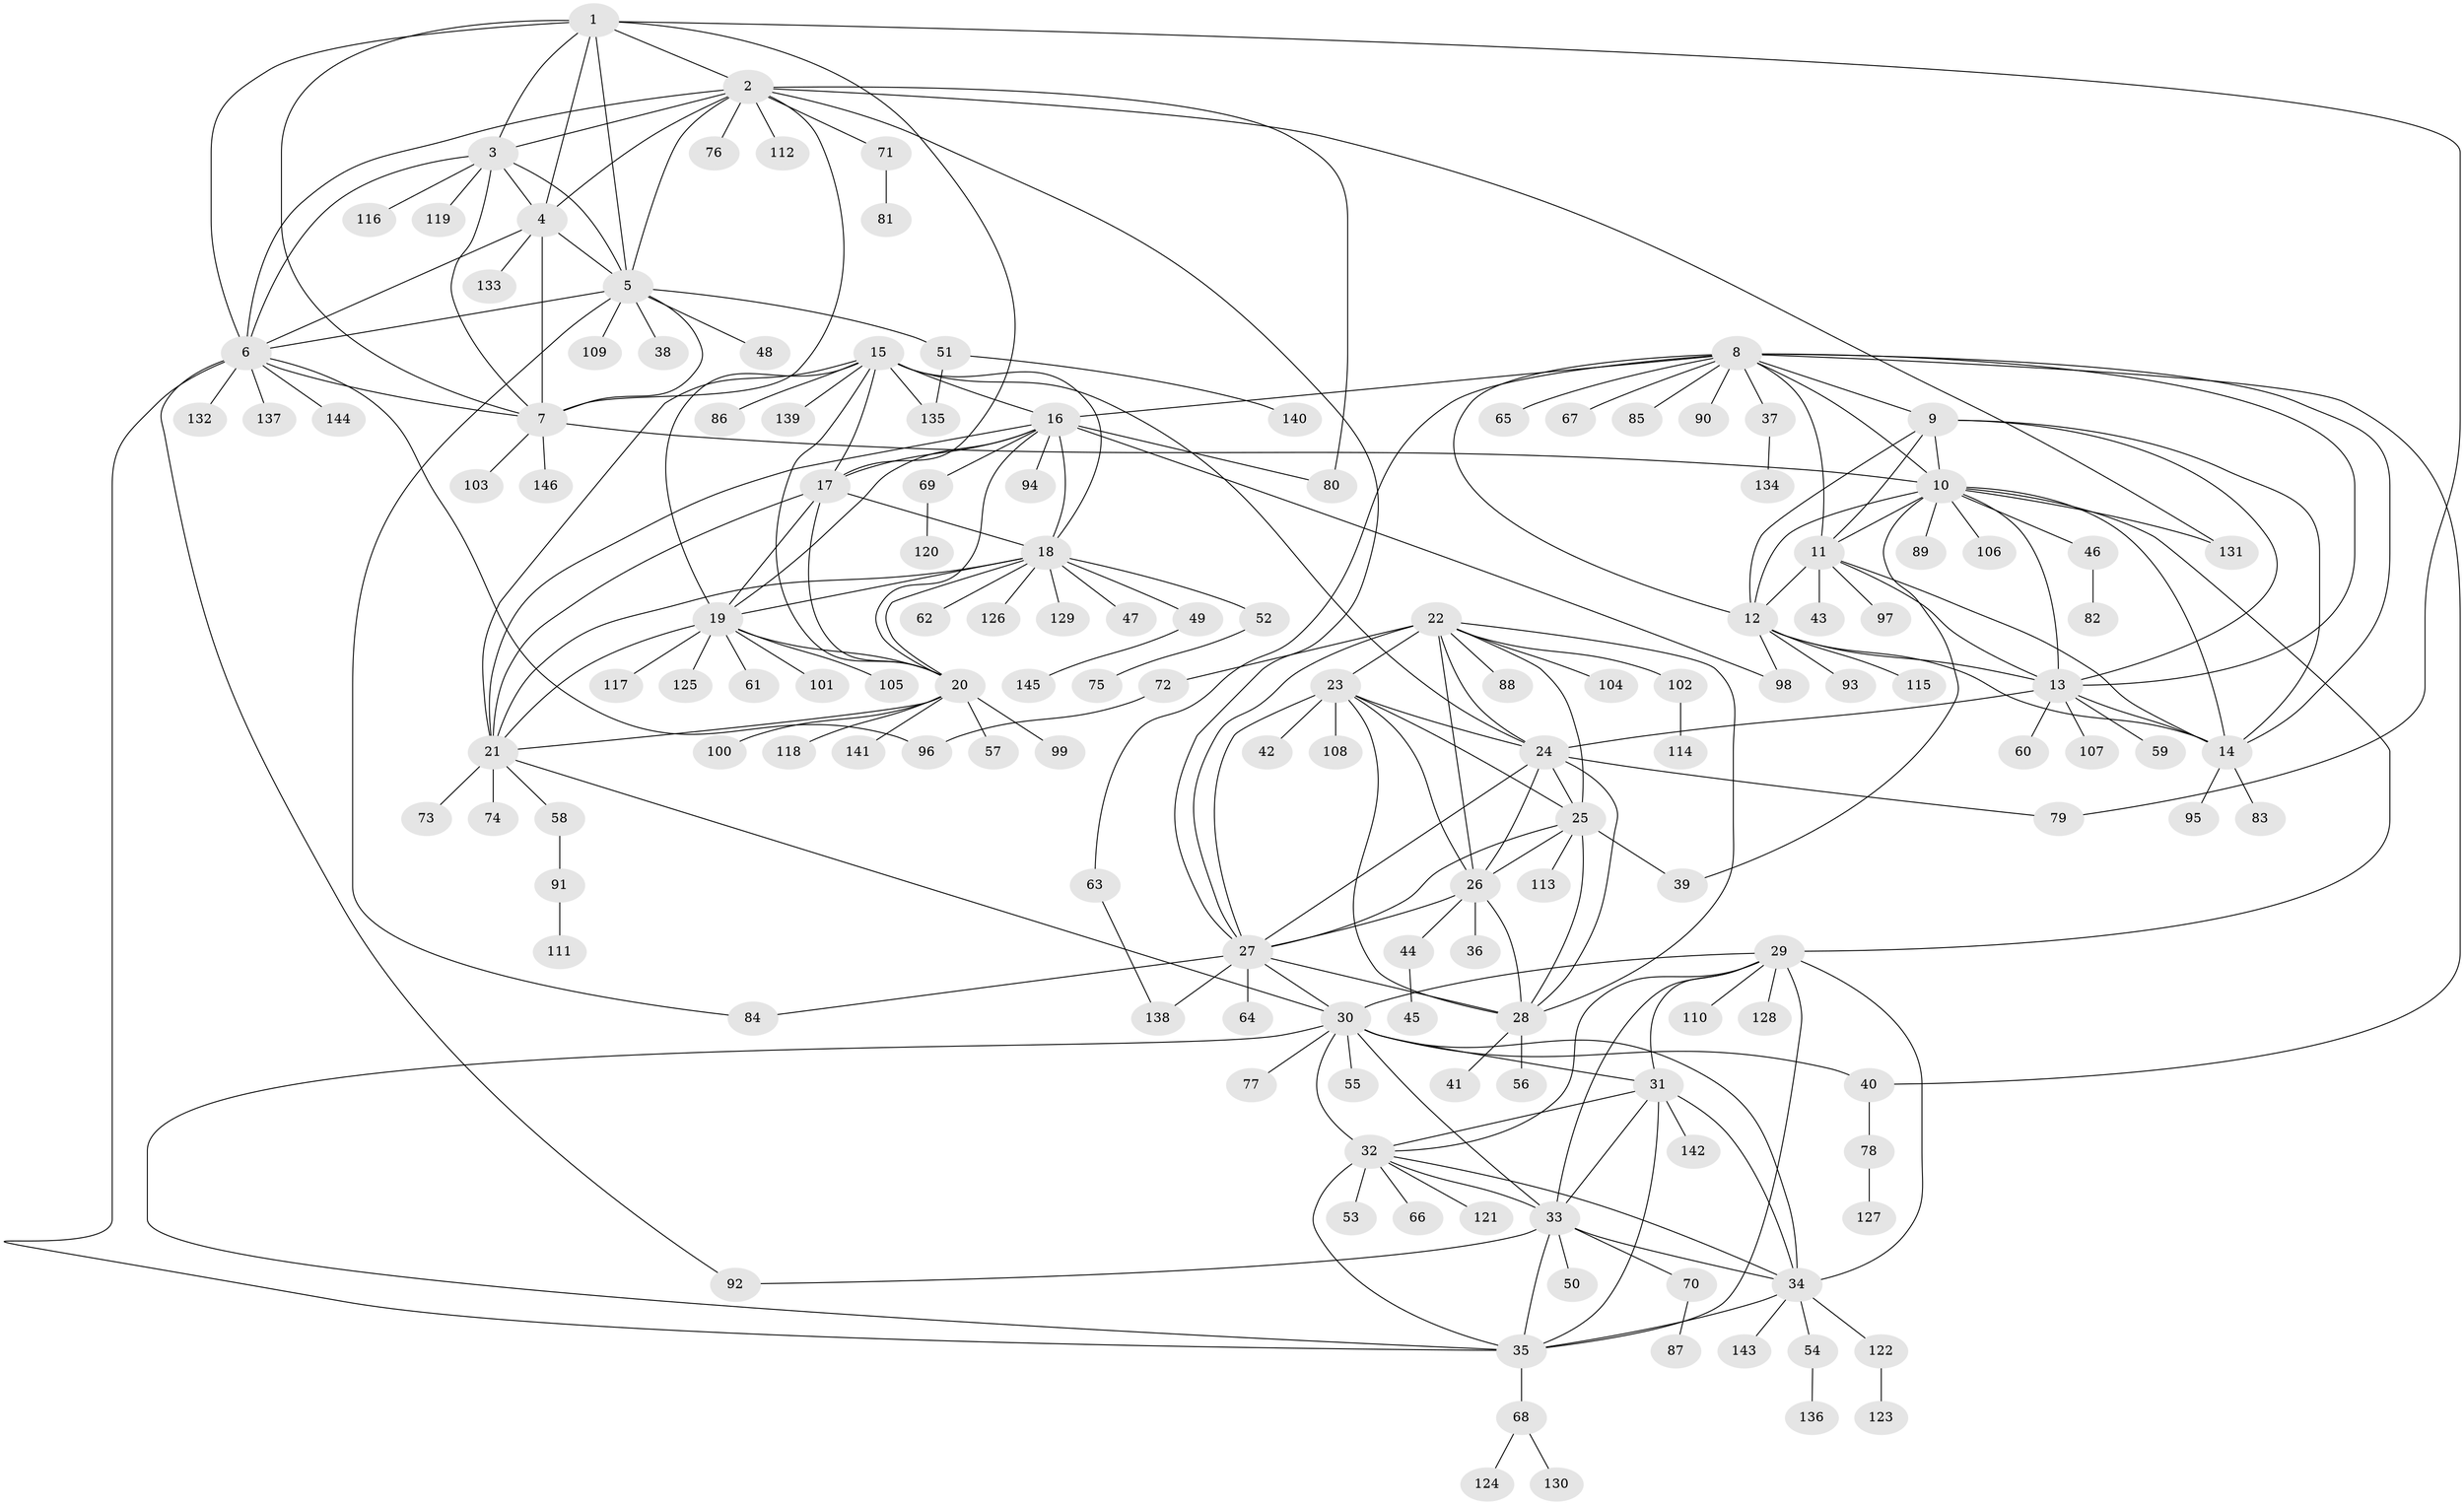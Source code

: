// Generated by graph-tools (version 1.1) at 2025/37/03/09/25 02:37:41]
// undirected, 146 vertices, 237 edges
graph export_dot {
graph [start="1"]
  node [color=gray90,style=filled];
  1;
  2;
  3;
  4;
  5;
  6;
  7;
  8;
  9;
  10;
  11;
  12;
  13;
  14;
  15;
  16;
  17;
  18;
  19;
  20;
  21;
  22;
  23;
  24;
  25;
  26;
  27;
  28;
  29;
  30;
  31;
  32;
  33;
  34;
  35;
  36;
  37;
  38;
  39;
  40;
  41;
  42;
  43;
  44;
  45;
  46;
  47;
  48;
  49;
  50;
  51;
  52;
  53;
  54;
  55;
  56;
  57;
  58;
  59;
  60;
  61;
  62;
  63;
  64;
  65;
  66;
  67;
  68;
  69;
  70;
  71;
  72;
  73;
  74;
  75;
  76;
  77;
  78;
  79;
  80;
  81;
  82;
  83;
  84;
  85;
  86;
  87;
  88;
  89;
  90;
  91;
  92;
  93;
  94;
  95;
  96;
  97;
  98;
  99;
  100;
  101;
  102;
  103;
  104;
  105;
  106;
  107;
  108;
  109;
  110;
  111;
  112;
  113;
  114;
  115;
  116;
  117;
  118;
  119;
  120;
  121;
  122;
  123;
  124;
  125;
  126;
  127;
  128;
  129;
  130;
  131;
  132;
  133;
  134;
  135;
  136;
  137;
  138;
  139;
  140;
  141;
  142;
  143;
  144;
  145;
  146;
  1 -- 2;
  1 -- 3;
  1 -- 4;
  1 -- 5;
  1 -- 6;
  1 -- 7;
  1 -- 17;
  1 -- 79;
  2 -- 3;
  2 -- 4;
  2 -- 5;
  2 -- 6;
  2 -- 7;
  2 -- 27;
  2 -- 71;
  2 -- 76;
  2 -- 80;
  2 -- 112;
  2 -- 131;
  3 -- 4;
  3 -- 5;
  3 -- 6;
  3 -- 7;
  3 -- 116;
  3 -- 119;
  4 -- 5;
  4 -- 6;
  4 -- 7;
  4 -- 133;
  5 -- 6;
  5 -- 7;
  5 -- 38;
  5 -- 48;
  5 -- 51;
  5 -- 84;
  5 -- 109;
  6 -- 7;
  6 -- 35;
  6 -- 92;
  6 -- 96;
  6 -- 132;
  6 -- 137;
  6 -- 144;
  7 -- 10;
  7 -- 103;
  7 -- 146;
  8 -- 9;
  8 -- 10;
  8 -- 11;
  8 -- 12;
  8 -- 13;
  8 -- 14;
  8 -- 16;
  8 -- 37;
  8 -- 40;
  8 -- 63;
  8 -- 65;
  8 -- 67;
  8 -- 85;
  8 -- 90;
  9 -- 10;
  9 -- 11;
  9 -- 12;
  9 -- 13;
  9 -- 14;
  10 -- 11;
  10 -- 12;
  10 -- 13;
  10 -- 14;
  10 -- 29;
  10 -- 39;
  10 -- 46;
  10 -- 89;
  10 -- 106;
  10 -- 131;
  11 -- 12;
  11 -- 13;
  11 -- 14;
  11 -- 43;
  11 -- 97;
  12 -- 13;
  12 -- 14;
  12 -- 93;
  12 -- 98;
  12 -- 115;
  13 -- 14;
  13 -- 24;
  13 -- 59;
  13 -- 60;
  13 -- 107;
  14 -- 83;
  14 -- 95;
  15 -- 16;
  15 -- 17;
  15 -- 18;
  15 -- 19;
  15 -- 20;
  15 -- 21;
  15 -- 24;
  15 -- 86;
  15 -- 135;
  15 -- 139;
  16 -- 17;
  16 -- 18;
  16 -- 19;
  16 -- 20;
  16 -- 21;
  16 -- 69;
  16 -- 80;
  16 -- 94;
  16 -- 98;
  17 -- 18;
  17 -- 19;
  17 -- 20;
  17 -- 21;
  18 -- 19;
  18 -- 20;
  18 -- 21;
  18 -- 47;
  18 -- 49;
  18 -- 52;
  18 -- 62;
  18 -- 126;
  18 -- 129;
  19 -- 20;
  19 -- 21;
  19 -- 61;
  19 -- 101;
  19 -- 105;
  19 -- 117;
  19 -- 125;
  20 -- 21;
  20 -- 57;
  20 -- 99;
  20 -- 100;
  20 -- 118;
  20 -- 141;
  21 -- 30;
  21 -- 58;
  21 -- 73;
  21 -- 74;
  22 -- 23;
  22 -- 24;
  22 -- 25;
  22 -- 26;
  22 -- 27;
  22 -- 28;
  22 -- 72;
  22 -- 88;
  22 -- 102;
  22 -- 104;
  23 -- 24;
  23 -- 25;
  23 -- 26;
  23 -- 27;
  23 -- 28;
  23 -- 42;
  23 -- 108;
  24 -- 25;
  24 -- 26;
  24 -- 27;
  24 -- 28;
  24 -- 79;
  25 -- 26;
  25 -- 27;
  25 -- 28;
  25 -- 39;
  25 -- 113;
  26 -- 27;
  26 -- 28;
  26 -- 36;
  26 -- 44;
  27 -- 28;
  27 -- 30;
  27 -- 64;
  27 -- 84;
  27 -- 138;
  28 -- 41;
  28 -- 56;
  29 -- 30;
  29 -- 31;
  29 -- 32;
  29 -- 33;
  29 -- 34;
  29 -- 35;
  29 -- 110;
  29 -- 128;
  30 -- 31;
  30 -- 32;
  30 -- 33;
  30 -- 34;
  30 -- 35;
  30 -- 40;
  30 -- 55;
  30 -- 77;
  31 -- 32;
  31 -- 33;
  31 -- 34;
  31 -- 35;
  31 -- 142;
  32 -- 33;
  32 -- 34;
  32 -- 35;
  32 -- 53;
  32 -- 66;
  32 -- 121;
  33 -- 34;
  33 -- 35;
  33 -- 50;
  33 -- 70;
  33 -- 92;
  34 -- 35;
  34 -- 54;
  34 -- 122;
  34 -- 143;
  35 -- 68;
  37 -- 134;
  40 -- 78;
  44 -- 45;
  46 -- 82;
  49 -- 145;
  51 -- 135;
  51 -- 140;
  52 -- 75;
  54 -- 136;
  58 -- 91;
  63 -- 138;
  68 -- 124;
  68 -- 130;
  69 -- 120;
  70 -- 87;
  71 -- 81;
  72 -- 96;
  78 -- 127;
  91 -- 111;
  102 -- 114;
  122 -- 123;
}
